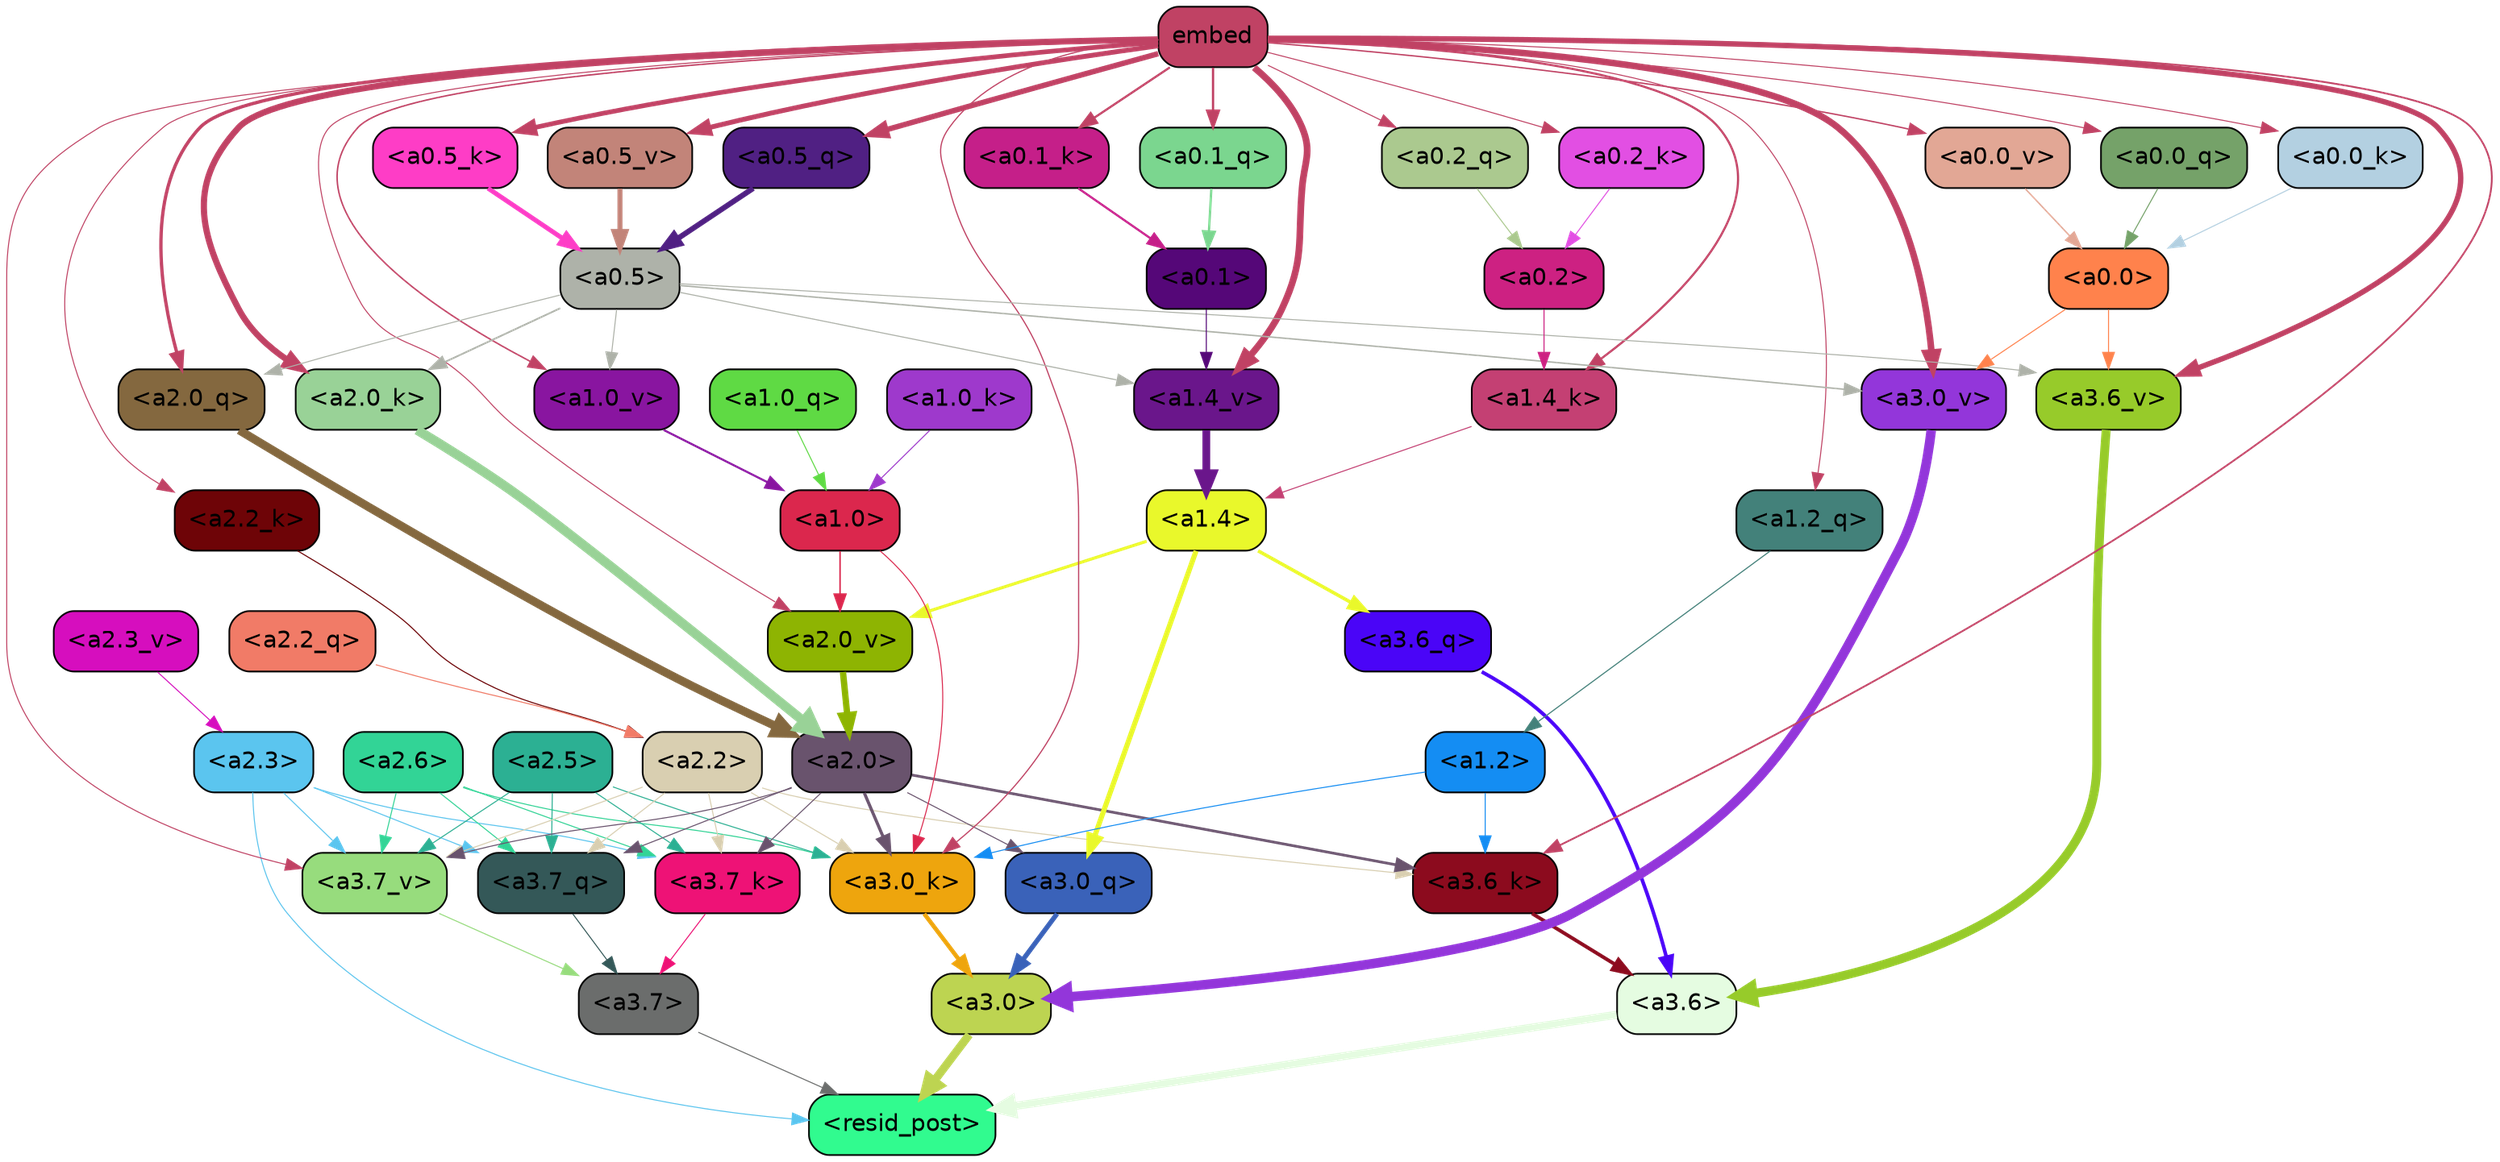 strict digraph "" {
	graph [bgcolor=transparent,
		layout=dot,
		overlap=false,
		splines=true
	];
	"<a3.7>"	[color=black,
		fillcolor="#6b6d6c",
		fontname=Helvetica,
		shape=box,
		style="filled, rounded"];
	"<resid_post>"	[color=black,
		fillcolor="#31fb8f",
		fontname=Helvetica,
		shape=box,
		style="filled, rounded"];
	"<a3.7>" -> "<resid_post>"	[color="#6b6d6c",
		penwidth=0.6];
	"<a3.6>"	[color=black,
		fillcolor="#e5fce1",
		fontname=Helvetica,
		shape=box,
		style="filled, rounded"];
	"<a3.6>" -> "<resid_post>"	[color="#e5fce1",
		penwidth=4.751592040061951];
	"<a3.0>"	[color=black,
		fillcolor="#bdd451",
		fontname=Helvetica,
		shape=box,
		style="filled, rounded"];
	"<a3.0>" -> "<resid_post>"	[color="#bdd451",
		penwidth=4.904066681861877];
	"<a2.3>"	[color=black,
		fillcolor="#5bc5ef",
		fontname=Helvetica,
		shape=box,
		style="filled, rounded"];
	"<a2.3>" -> "<resid_post>"	[color="#5bc5ef",
		penwidth=0.6];
	"<a3.7_q>"	[color=black,
		fillcolor="#345858",
		fontname=Helvetica,
		shape=box,
		style="filled, rounded"];
	"<a2.3>" -> "<a3.7_q>"	[color="#5bc5ef",
		penwidth=0.6];
	"<a3.7_k>"	[color=black,
		fillcolor="#ee1276",
		fontname=Helvetica,
		shape=box,
		style="filled, rounded"];
	"<a2.3>" -> "<a3.7_k>"	[color="#5bc5ef",
		penwidth=0.6];
	"<a3.7_v>"	[color=black,
		fillcolor="#97dc7d",
		fontname=Helvetica,
		shape=box,
		style="filled, rounded"];
	"<a2.3>" -> "<a3.7_v>"	[color="#5bc5ef",
		penwidth=0.6];
	"<a3.7_q>" -> "<a3.7>"	[color="#345858",
		penwidth=0.6];
	"<a3.6_q>"	[color=black,
		fillcolor="#4a05f7",
		fontname=Helvetica,
		shape=box,
		style="filled, rounded"];
	"<a3.6_q>" -> "<a3.6>"	[color="#4a05f7",
		penwidth=2.160832464694977];
	"<a3.0_q>"	[color=black,
		fillcolor="#3a62b9",
		fontname=Helvetica,
		shape=box,
		style="filled, rounded"];
	"<a3.0_q>" -> "<a3.0>"	[color="#3a62b9",
		penwidth=2.870753765106201];
	"<a3.7_k>" -> "<a3.7>"	[color="#ee1276",
		penwidth=0.6];
	"<a3.6_k>"	[color=black,
		fillcolor="#8c0b1e",
		fontname=Helvetica,
		shape=box,
		style="filled, rounded"];
	"<a3.6_k>" -> "<a3.6>"	[color="#8c0b1e",
		penwidth=2.13908451795578];
	"<a3.0_k>"	[color=black,
		fillcolor="#eea50d",
		fontname=Helvetica,
		shape=box,
		style="filled, rounded"];
	"<a3.0_k>" -> "<a3.0>"	[color="#eea50d",
		penwidth=2.520303964614868];
	"<a3.7_v>" -> "<a3.7>"	[color="#97dc7d",
		penwidth=0.6];
	"<a3.6_v>"	[color=black,
		fillcolor="#97cb2a",
		fontname=Helvetica,
		shape=box,
		style="filled, rounded"];
	"<a3.6_v>" -> "<a3.6>"	[color="#97cb2a",
		penwidth=5.297133803367615];
	"<a3.0_v>"	[color=black,
		fillcolor="#9336da",
		fontname=Helvetica,
		shape=box,
		style="filled, rounded"];
	"<a3.0_v>" -> "<a3.0>"	[color="#9336da",
		penwidth=5.680712580680847];
	"<a2.6>"	[color=black,
		fillcolor="#32d496",
		fontname=Helvetica,
		shape=box,
		style="filled, rounded"];
	"<a2.6>" -> "<a3.7_q>"	[color="#32d496",
		penwidth=0.6];
	"<a2.6>" -> "<a3.7_k>"	[color="#32d496",
		penwidth=0.6];
	"<a2.6>" -> "<a3.0_k>"	[color="#32d496",
		penwidth=0.6];
	"<a2.6>" -> "<a3.7_v>"	[color="#32d496",
		penwidth=0.6];
	"<a2.5>"	[color=black,
		fillcolor="#2cb093",
		fontname=Helvetica,
		shape=box,
		style="filled, rounded"];
	"<a2.5>" -> "<a3.7_q>"	[color="#2cb093",
		penwidth=0.6];
	"<a2.5>" -> "<a3.7_k>"	[color="#2cb093",
		penwidth=0.6];
	"<a2.5>" -> "<a3.0_k>"	[color="#2cb093",
		penwidth=0.6];
	"<a2.5>" -> "<a3.7_v>"	[color="#2cb093",
		penwidth=0.6];
	"<a2.2>"	[color=black,
		fillcolor="#d9cfb1",
		fontname=Helvetica,
		shape=box,
		style="filled, rounded"];
	"<a2.2>" -> "<a3.7_q>"	[color="#d9cfb1",
		penwidth=0.6];
	"<a2.2>" -> "<a3.7_k>"	[color="#d9cfb1",
		penwidth=0.6];
	"<a2.2>" -> "<a3.6_k>"	[color="#d9cfb1",
		penwidth=0.6];
	"<a2.2>" -> "<a3.0_k>"	[color="#d9cfb1",
		penwidth=0.6];
	"<a2.2>" -> "<a3.7_v>"	[color="#d9cfb1",
		penwidth=0.6];
	"<a2.0>"	[color=black,
		fillcolor="#69536d",
		fontname=Helvetica,
		shape=box,
		style="filled, rounded"];
	"<a2.0>" -> "<a3.7_q>"	[color="#69536d",
		penwidth=0.6];
	"<a2.0>" -> "<a3.0_q>"	[color="#69536d",
		penwidth=0.6];
	"<a2.0>" -> "<a3.7_k>"	[color="#69536d",
		penwidth=0.6];
	"<a2.0>" -> "<a3.6_k>"	[color="#69536d",
		penwidth=1.5897698998451233];
	"<a2.0>" -> "<a3.0_k>"	[color="#69536d",
		penwidth=1.8405593037605286];
	"<a2.0>" -> "<a3.7_v>"	[color="#69536d",
		penwidth=0.6];
	"<a1.4>"	[color=black,
		fillcolor="#e9f82b",
		fontname=Helvetica,
		shape=box,
		style="filled, rounded"];
	"<a1.4>" -> "<a3.6_q>"	[color="#e9f82b",
		penwidth=2.0260728895664215];
	"<a1.4>" -> "<a3.0_q>"	[color="#e9f82b",
		penwidth=3.0185627341270447];
	"<a2.0_v>"	[color=black,
		fillcolor="#8eb402",
		fontname=Helvetica,
		shape=box,
		style="filled, rounded"];
	"<a1.4>" -> "<a2.0_v>"	[color="#e9f82b",
		penwidth=1.7970525026321411];
	"<a1.2>"	[color=black,
		fillcolor="#148df3",
		fontname=Helvetica,
		shape=box,
		style="filled, rounded"];
	"<a1.2>" -> "<a3.6_k>"	[color="#148df3",
		penwidth=0.6];
	"<a1.2>" -> "<a3.0_k>"	[color="#148df3",
		penwidth=0.6];
	embed	[color=black,
		fillcolor="#c04264",
		fontname=Helvetica,
		shape=box,
		style="filled, rounded"];
	embed -> "<a3.6_k>"	[color="#c04264",
		penwidth=1.046662151813507];
	embed -> "<a3.0_k>"	[color="#c04264",
		penwidth=0.6995279788970947];
	embed -> "<a3.7_v>"	[color="#c04264",
		penwidth=0.6];
	embed -> "<a3.6_v>"	[color="#c04264",
		penwidth=3.1840110421180725];
	embed -> "<a3.0_v>"	[color="#c04264",
		penwidth=3.9005755856633186];
	"<a2.0_q>"	[color=black,
		fillcolor="#84683f",
		fontname=Helvetica,
		shape=box,
		style="filled, rounded"];
	embed -> "<a2.0_q>"	[color="#c04264",
		penwidth=1.9669389724731445];
	"<a2.2_k>"	[color=black,
		fillcolor="#6e0407",
		fontname=Helvetica,
		shape=box,
		style="filled, rounded"];
	embed -> "<a2.2_k>"	[color="#c04264",
		penwidth=0.6];
	"<a2.0_k>"	[color=black,
		fillcolor="#99d297",
		fontname=Helvetica,
		shape=box,
		style="filled, rounded"];
	embed -> "<a2.0_k>"	[color="#c04264",
		penwidth=3.6898754835128784];
	embed -> "<a2.0_v>"	[color="#c04264",
		penwidth=0.6];
	"<a1.2_q>"	[color=black,
		fillcolor="#43817a",
		fontname=Helvetica,
		shape=box,
		style="filled, rounded"];
	embed -> "<a1.2_q>"	[color="#c04264",
		penwidth=0.6];
	"<a1.4_k>"	[color=black,
		fillcolor="#c44073",
		fontname=Helvetica,
		shape=box,
		style="filled, rounded"];
	embed -> "<a1.4_k>"	[color="#c04264",
		penwidth=1.2758672684431076];
	"<a1.4_v>"	[color=black,
		fillcolor="#6a168b",
		fontname=Helvetica,
		shape=box,
		style="filled, rounded"];
	embed -> "<a1.4_v>"	[color="#c04264",
		penwidth=3.992354243993759];
	"<a1.0_v>"	[color=black,
		fillcolor="#8915a0",
		fontname=Helvetica,
		shape=box,
		style="filled, rounded"];
	embed -> "<a1.0_v>"	[color="#c04264",
		penwidth=0.8768336176872253];
	"<a0.5_q>"	[color=black,
		fillcolor="#502083",
		fontname=Helvetica,
		shape=box,
		style="filled, rounded"];
	embed -> "<a0.5_q>"	[color="#c04264",
		penwidth=3.219070255756378];
	"<a0.2_q>"	[color=black,
		fillcolor="#abc98f",
		fontname=Helvetica,
		shape=box,
		style="filled, rounded"];
	embed -> "<a0.2_q>"	[color="#c04264",
		penwidth=0.6];
	"<a0.1_q>"	[color=black,
		fillcolor="#7bd68f",
		fontname=Helvetica,
		shape=box,
		style="filled, rounded"];
	embed -> "<a0.1_q>"	[color="#c04264",
		penwidth=1.351924180984497];
	"<a0.0_q>"	[color=black,
		fillcolor="#75a269",
		fontname=Helvetica,
		shape=box,
		style="filled, rounded"];
	embed -> "<a0.0_q>"	[color="#c04264",
		penwidth=0.6];
	"<a0.5_k>"	[color=black,
		fillcolor="#fe3dc6",
		fontname=Helvetica,
		shape=box,
		style="filled, rounded"];
	embed -> "<a0.5_k>"	[color="#c04264",
		penwidth=2.7730610966682434];
	"<a0.2_k>"	[color=black,
		fillcolor="#e24fe3",
		fontname=Helvetica,
		shape=box,
		style="filled, rounded"];
	embed -> "<a0.2_k>"	[color="#c04264",
		penwidth=0.6];
	"<a0.1_k>"	[color=black,
		fillcolor="#c51f89",
		fontname=Helvetica,
		shape=box,
		style="filled, rounded"];
	embed -> "<a0.1_k>"	[color="#c04264",
		penwidth=1.2810890674591064];
	"<a0.0_k>"	[color=black,
		fillcolor="#b3d0e1",
		fontname=Helvetica,
		shape=box,
		style="filled, rounded"];
	embed -> "<a0.0_k>"	[color="#c04264",
		penwidth=0.6];
	"<a0.5_v>"	[color=black,
		fillcolor="#c28479",
		fontname=Helvetica,
		shape=box,
		style="filled, rounded"];
	embed -> "<a0.5_v>"	[color="#c04264",
		penwidth=2.881743907928467];
	"<a0.0_v>"	[color=black,
		fillcolor="#e2a795",
		fontname=Helvetica,
		shape=box,
		style="filled, rounded"];
	embed -> "<a0.0_v>"	[color="#c04264",
		penwidth=0.819606889039278];
	"<a1.0>"	[color=black,
		fillcolor="#db274d",
		fontname=Helvetica,
		shape=box,
		style="filled, rounded"];
	"<a1.0>" -> "<a3.0_k>"	[color="#db274d",
		penwidth=0.6];
	"<a1.0>" -> "<a2.0_v>"	[color="#db274d",
		penwidth=0.8836666345596313];
	"<a0.5>"	[color=black,
		fillcolor="#aeb2a9",
		fontname=Helvetica,
		shape=box,
		style="filled, rounded"];
	"<a0.5>" -> "<a3.6_v>"	[color="#aeb2a9",
		penwidth=0.6];
	"<a0.5>" -> "<a3.0_v>"	[color="#aeb2a9",
		penwidth=0.8493617177009583];
	"<a0.5>" -> "<a2.0_q>"	[color="#aeb2a9",
		penwidth=0.6];
	"<a0.5>" -> "<a2.0_k>"	[color="#aeb2a9",
		penwidth=0.9942188858985901];
	"<a0.5>" -> "<a1.4_v>"	[color="#aeb2a9",
		penwidth=0.6379710733890533];
	"<a0.5>" -> "<a1.0_v>"	[color="#aeb2a9",
		penwidth=0.6];
	"<a0.0>"	[color=black,
		fillcolor="#ff824c",
		fontname=Helvetica,
		shape=box,
		style="filled, rounded"];
	"<a0.0>" -> "<a3.6_v>"	[color="#ff824c",
		penwidth=0.6];
	"<a0.0>" -> "<a3.0_v>"	[color="#ff824c",
		penwidth=0.6];
	"<a2.2_q>"	[color=black,
		fillcolor="#f17b67",
		fontname=Helvetica,
		shape=box,
		style="filled, rounded"];
	"<a2.2_q>" -> "<a2.2>"	[color="#f17b67",
		penwidth=0.6];
	"<a2.0_q>" -> "<a2.0>"	[color="#84683f",
		penwidth=5.0040658712387085];
	"<a2.2_k>" -> "<a2.2>"	[color="#6e0407",
		penwidth=0.6304321400821209];
	"<a2.0_k>" -> "<a2.0>"	[color="#99d297",
		penwidth=5.6445024609565735];
	"<a2.3_v>"	[color=black,
		fillcolor="#d60ebe",
		fontname=Helvetica,
		shape=box,
		style="filled, rounded"];
	"<a2.3_v>" -> "<a2.3>"	[color="#d60ebe",
		penwidth=0.6];
	"<a2.0_v>" -> "<a2.0>"	[color="#8eb402",
		penwidth=3.781584322452545];
	"<a1.2_q>" -> "<a1.2>"	[color="#43817a",
		penwidth=0.6481351256370544];
	"<a1.0_q>"	[color=black,
		fillcolor="#5fda44",
		fontname=Helvetica,
		shape=box,
		style="filled, rounded"];
	"<a1.0_q>" -> "<a1.0>"	[color="#5fda44",
		penwidth=0.6];
	"<a1.4_k>" -> "<a1.4>"	[color="#c44073",
		penwidth=0.6];
	"<a1.0_k>"	[color=black,
		fillcolor="#9e39cc",
		fontname=Helvetica,
		shape=box,
		style="filled, rounded"];
	"<a1.0_k>" -> "<a1.0>"	[color="#9e39cc",
		penwidth=0.6];
	"<a1.4_v>" -> "<a1.4>"	[color="#6a168b",
		penwidth=4.602061748504639];
	"<a1.0_v>" -> "<a1.0>"	[color="#8915a0",
		penwidth=1.227757602930069];
	"<a0.2>"	[color=black,
		fillcolor="#cd2182",
		fontname=Helvetica,
		shape=box,
		style="filled, rounded"];
	"<a0.2>" -> "<a1.4_k>"	[color="#cd2182",
		penwidth=0.6];
	"<a0.1>"	[color=black,
		fillcolor="#550778",
		fontname=Helvetica,
		shape=box,
		style="filled, rounded"];
	"<a0.1>" -> "<a1.4_v>"	[color="#550778",
		penwidth=0.6];
	"<a0.5_q>" -> "<a0.5>"	[color="#502083",
		penwidth=3.219071626663208];
	"<a0.2_q>" -> "<a0.2>"	[color="#abc98f",
		penwidth=0.6];
	"<a0.1_q>" -> "<a0.1>"	[color="#7bd68f",
		penwidth=1.3519257307052612];
	"<a0.0_q>" -> "<a0.0>"	[color="#75a269",
		penwidth=0.6];
	"<a0.5_k>" -> "<a0.5>"	[color="#fe3dc6",
		penwidth=2.7730584144592285];
	"<a0.2_k>" -> "<a0.2>"	[color="#e24fe3",
		penwidth=0.6];
	"<a0.1_k>" -> "<a0.1>"	[color="#c51f89",
		penwidth=1.281095266342163];
	"<a0.0_k>" -> "<a0.0>"	[color="#b3d0e1",
		penwidth=0.6];
	"<a0.5_v>" -> "<a0.5>"	[color="#c28479",
		penwidth=2.9687485098838806];
	"<a0.0_v>" -> "<a0.0>"	[color="#e2a795",
		penwidth=0.8196042068302631];
}
